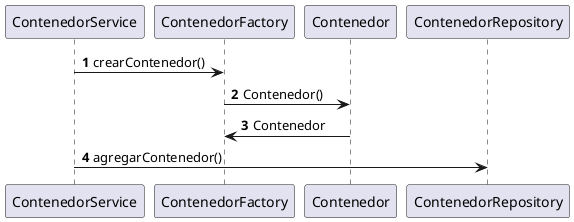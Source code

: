 @startuml
autonumber

participant "ContenedorService" as CS
participant "ContenedorFactory" as CF
participant "Contenedor" as C
participant "ContenedorRepository" as CR

CS -> CF : crearContenedor()
CF -> C : Contenedor()
C -> CF : Contenedor
CS ->CR : agregarContenedor()
@enduml